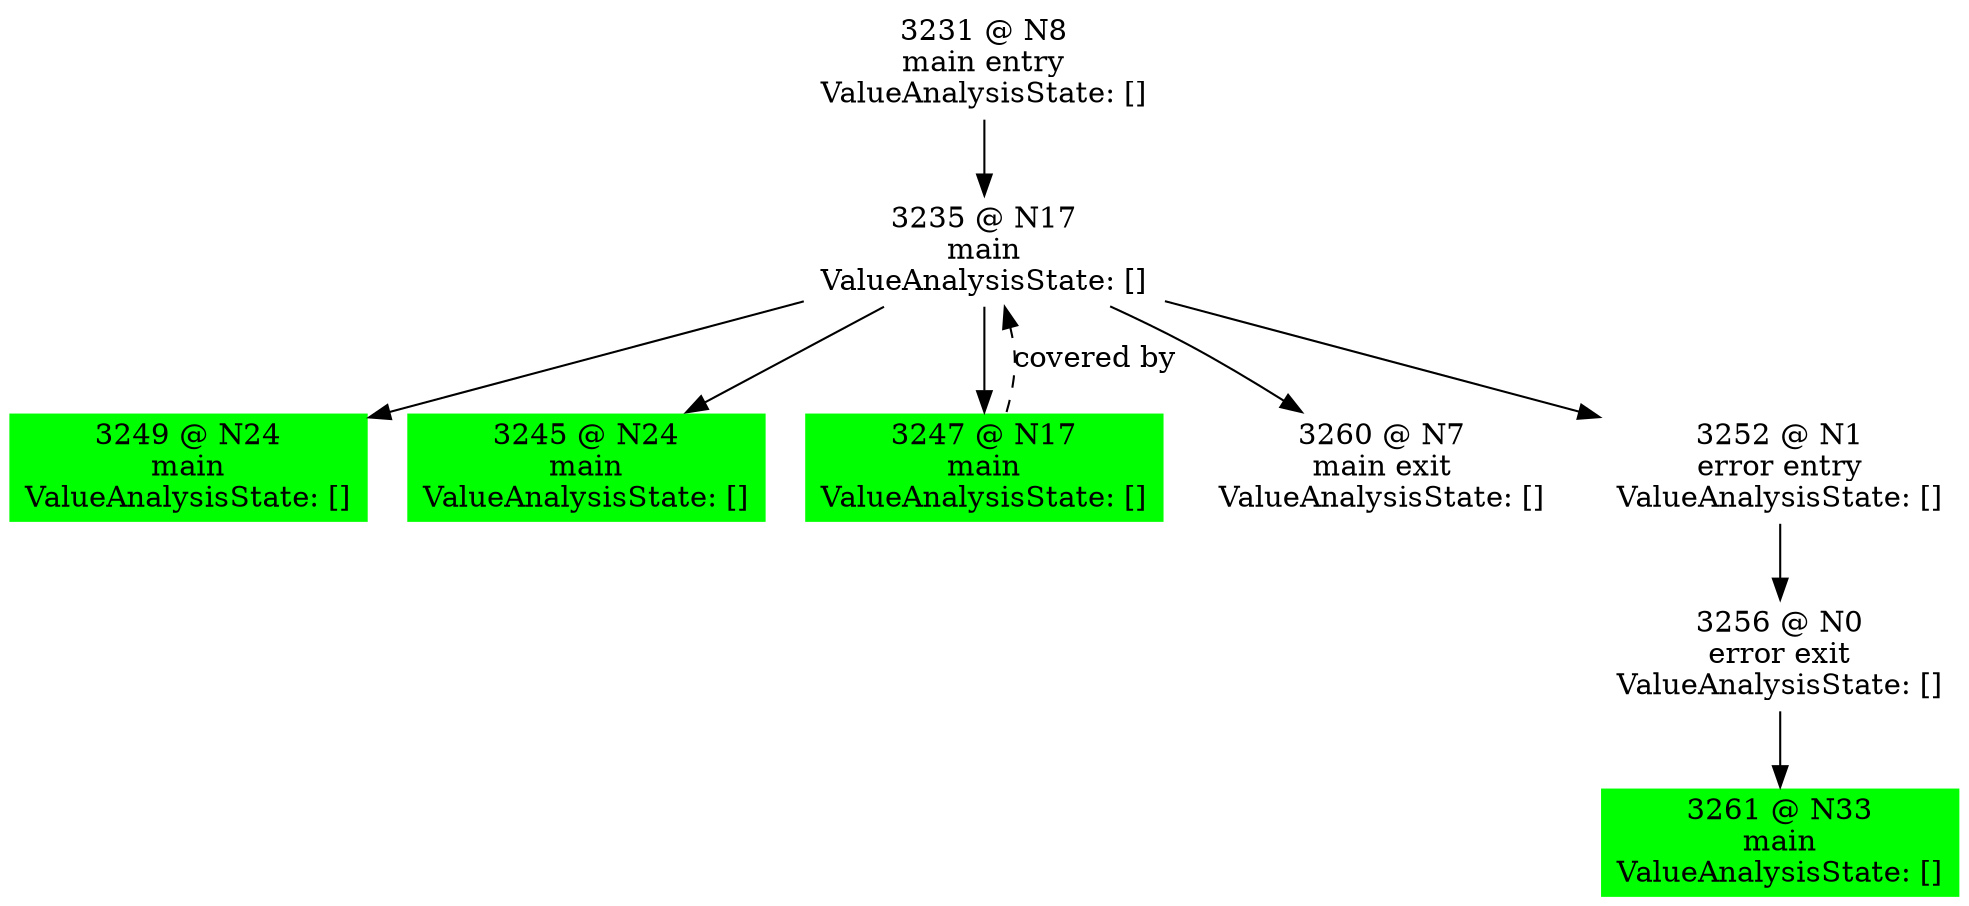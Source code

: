 digraph ARG {
node [style="filled" shape="box" color="white"]
3231 [label="3231 @ N8\nmain entry\nValueAnalysisState: []\n" id="3231"]
3235 [label="3235 @ N17\nmain\nValueAnalysisState: []\n" id="3235"]
3249 [fillcolor="green" label="3249 @ N24\nmain\nValueAnalysisState: []\n" id="3249"]
3245 [fillcolor="green" label="3245 @ N24\nmain\nValueAnalysisState: []\n" id="3245"]
3247 [fillcolor="green" label="3247 @ N17\nmain\nValueAnalysisState: []\n" id="3247"]
3260 [label="3260 @ N7\nmain exit\nValueAnalysisState: []\n" id="3260"]
3252 [label="3252 @ N1\nerror entry\nValueAnalysisState: []\n" id="3252"]
3256 [label="3256 @ N0\nerror exit\nValueAnalysisState: []\n" id="3256"]
3261 [fillcolor="green" label="3261 @ N33\nmain\nValueAnalysisState: []\n" id="3261"]
3231 -> 3235 []
3247 -> 3235 [style="dashed" weight="0" label="covered by"]
3235 -> 3252 []
3235 -> 3260 []
3235 -> 3247 []
3235 -> 3245 []
3235 -> 3249 []
3252 -> 3256 []
3256 -> 3261 []
}
